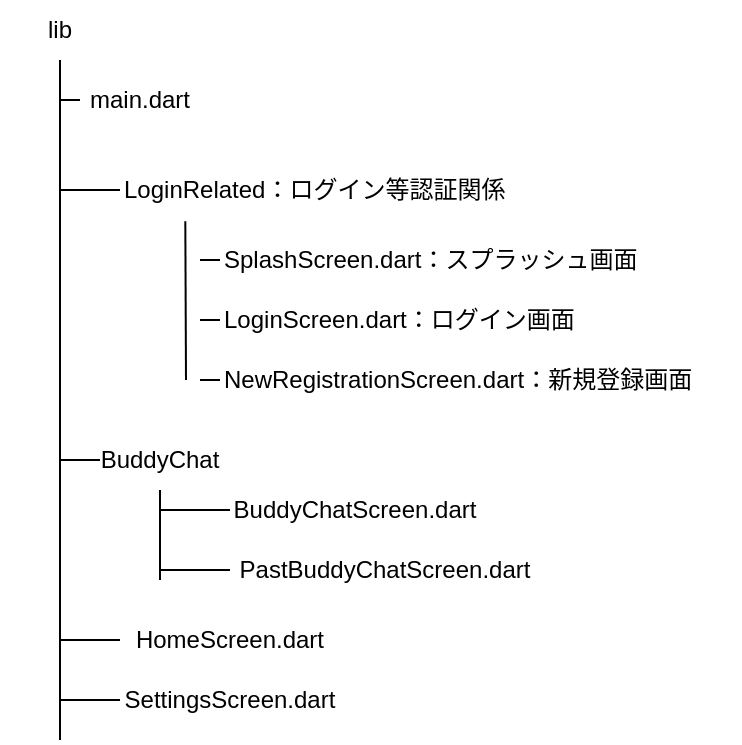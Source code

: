<mxfile>
    <diagram id="9ucJxSqqLEflozJvduEJ" name="フォルダ・ファイル構造">
        <mxGraphModel dx="323" dy="427" grid="1" gridSize="10" guides="1" tooltips="1" connect="1" arrows="1" fold="1" page="1" pageScale="1" pageWidth="827" pageHeight="1169" math="0" shadow="0">
            <root>
                <mxCell id="0"/>
                <mxCell id="1" parent="0"/>
                <mxCell id="13" value="lib" style="text;html=1;align=center;verticalAlign=middle;whiteSpace=wrap;rounded=0;" vertex="1" parent="1">
                    <mxGeometry x="30" y="50" width="60" height="30" as="geometry"/>
                </mxCell>
                <mxCell id="14" value="" style="endArrow=none;html=1;entryX=0.5;entryY=1;entryDx=0;entryDy=0;" edge="1" parent="1" target="13">
                    <mxGeometry width="50" height="50" relative="1" as="geometry">
                        <mxPoint x="60" y="420" as="sourcePoint"/>
                        <mxPoint x="100" y="90" as="targetPoint"/>
                    </mxGeometry>
                </mxCell>
                <mxCell id="15" value="LoginRelated：ログイン等認証関係" style="text;html=1;align=left;verticalAlign=middle;whiteSpace=wrap;rounded=0;" vertex="1" parent="1">
                    <mxGeometry x="90" y="130" width="230" height="30" as="geometry"/>
                </mxCell>
                <mxCell id="17" value="" style="endArrow=none;html=1;entryX=0;entryY=0.5;entryDx=0;entryDy=0;" edge="1" parent="1" target="15">
                    <mxGeometry width="50" height="50" relative="1" as="geometry">
                        <mxPoint x="60" y="145" as="sourcePoint"/>
                        <mxPoint x="110" y="60" as="targetPoint"/>
                    </mxGeometry>
                </mxCell>
                <mxCell id="19" value="" style="endArrow=none;html=1;entryX=0.142;entryY=1.022;entryDx=0;entryDy=0;entryPerimeter=0;" edge="1" parent="1" target="15">
                    <mxGeometry width="50" height="50" relative="1" as="geometry">
                        <mxPoint x="123" y="240" as="sourcePoint"/>
                        <mxPoint x="440" y="150" as="targetPoint"/>
                    </mxGeometry>
                </mxCell>
                <mxCell id="20" value="" style="endArrow=none;html=1;" edge="1" parent="1" target="21">
                    <mxGeometry width="50" height="50" relative="1" as="geometry">
                        <mxPoint x="130" y="180" as="sourcePoint"/>
                        <mxPoint x="170" y="180" as="targetPoint"/>
                    </mxGeometry>
                </mxCell>
                <mxCell id="21" value="SplashScreen.dart：スプラッシュ画面" style="text;html=1;align=left;verticalAlign=middle;whiteSpace=wrap;rounded=0;" vertex="1" parent="1">
                    <mxGeometry x="140" y="165" width="220" height="30" as="geometry"/>
                </mxCell>
                <mxCell id="22" value="" style="endArrow=none;html=1;" edge="1" parent="1" target="23">
                    <mxGeometry width="50" height="50" relative="1" as="geometry">
                        <mxPoint x="60" y="100" as="sourcePoint"/>
                        <mxPoint x="100" y="100" as="targetPoint"/>
                    </mxGeometry>
                </mxCell>
                <mxCell id="23" value="main.dart" style="text;html=1;align=center;verticalAlign=middle;whiteSpace=wrap;rounded=0;" vertex="1" parent="1">
                    <mxGeometry x="70" y="85" width="60" height="30" as="geometry"/>
                </mxCell>
                <mxCell id="24" value="" style="endArrow=none;html=1;" edge="1" parent="1" target="25">
                    <mxGeometry width="50" height="50" relative="1" as="geometry">
                        <mxPoint x="130" y="210" as="sourcePoint"/>
                        <mxPoint x="140" y="210" as="targetPoint"/>
                    </mxGeometry>
                </mxCell>
                <mxCell id="25" value="LoginScreen.dart：ログイン画面" style="text;html=1;align=left;verticalAlign=middle;whiteSpace=wrap;rounded=0;" vertex="1" parent="1">
                    <mxGeometry x="140" y="195" width="210" height="30" as="geometry"/>
                </mxCell>
                <mxCell id="26" value="" style="endArrow=none;html=1;" edge="1" parent="1" target="27">
                    <mxGeometry width="50" height="50" relative="1" as="geometry">
                        <mxPoint x="130" y="240" as="sourcePoint"/>
                        <mxPoint x="150" y="240" as="targetPoint"/>
                    </mxGeometry>
                </mxCell>
                <mxCell id="27" value="NewRegistrationScreen.dart：新規登録画面" style="text;html=1;align=left;verticalAlign=middle;whiteSpace=wrap;rounded=0;" vertex="1" parent="1">
                    <mxGeometry x="140" y="225" width="260" height="30" as="geometry"/>
                </mxCell>
                <mxCell id="28" value="" style="endArrow=none;html=1;" edge="1" parent="1" target="29">
                    <mxGeometry width="50" height="50" relative="1" as="geometry">
                        <mxPoint x="60" y="280" as="sourcePoint"/>
                        <mxPoint x="90" y="280" as="targetPoint"/>
                    </mxGeometry>
                </mxCell>
                <mxCell id="29" value="BuddyChat" style="text;html=1;align=center;verticalAlign=middle;whiteSpace=wrap;rounded=0;" vertex="1" parent="1">
                    <mxGeometry x="80" y="265" width="60" height="30" as="geometry"/>
                </mxCell>
                <mxCell id="30" value="" style="endArrow=none;html=1;entryX=0.5;entryY=1;entryDx=0;entryDy=0;" edge="1" parent="1" target="29">
                    <mxGeometry width="50" height="50" relative="1" as="geometry">
                        <mxPoint x="110" y="340" as="sourcePoint"/>
                        <mxPoint x="450" y="110" as="targetPoint"/>
                    </mxGeometry>
                </mxCell>
                <mxCell id="32" value="SettingsScreen.dart" style="text;html=1;align=center;verticalAlign=middle;whiteSpace=wrap;rounded=0;" vertex="1" parent="1">
                    <mxGeometry x="90" y="385" width="110" height="30" as="geometry"/>
                </mxCell>
                <mxCell id="34" value="BuddyChatScreen.dart" style="text;html=1;align=center;verticalAlign=middle;whiteSpace=wrap;rounded=0;" vertex="1" parent="1">
                    <mxGeometry x="145" y="290" width="125" height="30" as="geometry"/>
                </mxCell>
                <mxCell id="35" value="" style="endArrow=none;html=1;" edge="1" parent="1" target="36">
                    <mxGeometry width="50" height="50" relative="1" as="geometry">
                        <mxPoint x="110" y="335" as="sourcePoint"/>
                        <mxPoint x="140" y="370" as="targetPoint"/>
                    </mxGeometry>
                </mxCell>
                <mxCell id="36" value="PastBuddyChatScreen.dart" style="text;html=1;align=center;verticalAlign=middle;whiteSpace=wrap;rounded=0;" vertex="1" parent="1">
                    <mxGeometry x="145" y="320" width="155" height="30" as="geometry"/>
                </mxCell>
                <mxCell id="37" value="" style="endArrow=none;html=1;entryX=0;entryY=0.5;entryDx=0;entryDy=0;" edge="1" parent="1" target="34">
                    <mxGeometry width="50" height="50" relative="1" as="geometry">
                        <mxPoint x="110" y="305" as="sourcePoint"/>
                        <mxPoint x="450" y="200" as="targetPoint"/>
                    </mxGeometry>
                </mxCell>
                <mxCell id="38" value="" style="endArrow=none;html=1;" edge="1" parent="1" target="39">
                    <mxGeometry width="50" height="50" relative="1" as="geometry">
                        <mxPoint x="60" y="370" as="sourcePoint"/>
                        <mxPoint x="110" y="370" as="targetPoint"/>
                    </mxGeometry>
                </mxCell>
                <mxCell id="39" value="HomeScreen.dart" style="text;html=1;align=center;verticalAlign=middle;whiteSpace=wrap;rounded=0;" vertex="1" parent="1">
                    <mxGeometry x="90" y="355" width="110" height="30" as="geometry"/>
                </mxCell>
                <mxCell id="40" value="" style="endArrow=none;html=1;entryX=0;entryY=0.5;entryDx=0;entryDy=0;" edge="1" parent="1" target="32">
                    <mxGeometry width="50" height="50" relative="1" as="geometry">
                        <mxPoint x="60" y="400" as="sourcePoint"/>
                        <mxPoint x="450" y="200" as="targetPoint"/>
                    </mxGeometry>
                </mxCell>
            </root>
        </mxGraphModel>
    </diagram>
    <diagram id="aRfhFLT_BcshqjKr9_iO" name="データフロー図">
        <mxGraphModel dx="816" dy="427" grid="1" gridSize="10" guides="1" tooltips="1" connect="1" arrows="1" fold="1" page="1" pageScale="1" pageWidth="827" pageHeight="1169" math="0" shadow="0">
            <root>
                <mxCell id="0"/>
                <mxCell id="1" parent="0"/>
                <mxCell id="pfKSe6MhSHscrfDLDIdz-1" value="TaskTableScreen.dartデータフロー図" style="text;html=1;strokeColor=none;fillColor=none;align=center;verticalAlign=middle;whiteSpace=wrap;rounded=0;" parent="1" vertex="1">
                    <mxGeometry x="10" y="20" width="220" height="30" as="geometry"/>
                </mxCell>
                <mxCell id="pfKSe6MhSHscrfDLDIdz-8" style="edgeStyle=none;html=1;exitX=1;exitY=0.5;exitDx=0;exitDy=0;entryX=0;entryY=0.5;entryDx=0;entryDy=0;" parent="1" source="pfKSe6MhSHscrfDLDIdz-2" target="pfKSe6MhSHscrfDLDIdz-3" edge="1">
                    <mxGeometry relative="1" as="geometry"/>
                </mxCell>
                <mxCell id="pfKSe6MhSHscrfDLDIdz-2" value="Result.dart&lt;br&gt;adviceText" style="rounded=0;whiteSpace=wrap;html=1;" parent="1" vertex="1">
                    <mxGeometry x="30" y="80" width="120" height="60" as="geometry"/>
                </mxCell>
                <mxCell id="pfKSe6MhSHscrfDLDIdz-10" style="edgeStyle=none;html=1;exitX=0.5;exitY=1;exitDx=0;exitDy=0;entryX=0.5;entryY=0;entryDx=0;entryDy=0;" parent="1" source="pfKSe6MhSHscrfDLDIdz-3" target="pfKSe6MhSHscrfDLDIdz-9" edge="1">
                    <mxGeometry relative="1" as="geometry"/>
                </mxCell>
                <mxCell id="pfKSe6MhSHscrfDLDIdz-3" value="TaskTable...dart&lt;br&gt;(wigitStateful)advice" style="rounded=0;whiteSpace=wrap;html=1;" parent="1" vertex="1">
                    <mxGeometry x="190" y="80" width="120" height="60" as="geometry"/>
                </mxCell>
                <mxCell id="pfKSe6MhSHscrfDLDIdz-12" style="edgeStyle=none;html=1;exitX=1;exitY=0.5;exitDx=0;exitDy=0;entryX=0.16;entryY=0.55;entryDx=0;entryDy=0;entryPerimeter=0;" parent="1" source="pfKSe6MhSHscrfDLDIdz-9" target="pfKSe6MhSHscrfDLDIdz-11" edge="1">
                    <mxGeometry relative="1" as="geometry"/>
                </mxCell>
                <mxCell id="pfKSe6MhSHscrfDLDIdz-9" value="callClaudeプロンプトwigit.advice" style="rounded=0;whiteSpace=wrap;html=1;" parent="1" vertex="1">
                    <mxGeometry x="190" y="160" width="120" height="60" as="geometry"/>
                </mxCell>
                <mxCell id="pfKSe6MhSHscrfDLDIdz-17" style="edgeStyle=none;html=1;exitX=0.13;exitY=0.77;exitDx=0;exitDy=0;exitPerimeter=0;entryX=0.5;entryY=0;entryDx=0;entryDy=0;fontSize=12;" parent="1" source="pfKSe6MhSHscrfDLDIdz-11" target="pfKSe6MhSHscrfDLDIdz-13" edge="1">
                    <mxGeometry relative="1" as="geometry"/>
                </mxCell>
                <mxCell id="pfKSe6MhSHscrfDLDIdz-11" value="ClaudeAPI" style="ellipse;shape=cloud;whiteSpace=wrap;html=1;" parent="1" vertex="1">
                    <mxGeometry x="340" y="150" width="120" height="80" as="geometry"/>
                </mxCell>
                <mxCell id="pfKSe6MhSHscrfDLDIdz-22" style="edgeStyle=none;html=1;exitX=0.5;exitY=1;exitDx=0;exitDy=0;entryX=0.5;entryY=0;entryDx=0;entryDy=0;fontSize=12;" parent="1" source="pfKSe6MhSHscrfDLDIdz-13" target="pfKSe6MhSHscrfDLDIdz-21" edge="1">
                    <mxGeometry relative="1" as="geometry"/>
                </mxCell>
                <mxCell id="pfKSe6MhSHscrfDLDIdz-13" value="callClaude&lt;br&gt;tasks[]" style="rounded=0;whiteSpace=wrap;html=1;" parent="1" vertex="1">
                    <mxGeometry x="190" y="240" width="120" height="60" as="geometry"/>
                </mxCell>
                <mxCell id="pfKSe6MhSHscrfDLDIdz-19" style="edgeStyle=none;html=1;exitX=0;exitY=0.5;exitDx=0;exitDy=0;fontSize=12;" parent="1" source="pfKSe6MhSHscrfDLDIdz-18" target="pfKSe6MhSHscrfDLDIdz-13" edge="1">
                    <mxGeometry relative="1" as="geometry"/>
                </mxCell>
                <mxCell id="pfKSe6MhSHscrfDLDIdz-18" value="extractTasks(rawText)" style="shape=process;whiteSpace=wrap;html=1;backgroundOutline=1;fontSize=12;" parent="1" vertex="1">
                    <mxGeometry x="350" y="240" width="120" height="60" as="geometry"/>
                </mxCell>
                <mxCell id="pfKSe6MhSHscrfDLDIdz-20" value="タスク表抽出関数" style="text;html=1;strokeColor=none;fillColor=none;align=center;verticalAlign=middle;whiteSpace=wrap;rounded=0;fontSize=12;" parent="1" vertex="1">
                    <mxGeometry x="480" y="240" width="100" height="30" as="geometry"/>
                </mxCell>
                <mxCell id="pfKSe6MhSHscrfDLDIdz-21" value="Build&lt;br&gt;ListView,Card" style="rounded=0;whiteSpace=wrap;html=1;fontSize=12;" parent="1" vertex="1">
                    <mxGeometry x="190" y="330" width="120" height="60" as="geometry"/>
                </mxCell>
                <mxCell id="pfKSe6MhSHscrfDLDIdz-23" value="ProcessDiagramScreen.dartデータフロー図" style="text;html=1;strokeColor=none;fillColor=none;align=center;verticalAlign=middle;whiteSpace=wrap;rounded=0;fontSize=12;" parent="1" vertex="1">
                    <mxGeometry x="10" y="640" width="250" height="30" as="geometry"/>
                </mxCell>
                <mxCell id="pfKSe6MhSHscrfDLDIdz-26" style="edgeStyle=none;html=1;exitX=1;exitY=0.5;exitDx=0;exitDy=0;entryX=0;entryY=0.5;entryDx=0;entryDy=0;fontSize=12;" parent="1" source="pfKSe6MhSHscrfDLDIdz-24" target="pfKSe6MhSHscrfDLDIdz-25" edge="1">
                    <mxGeometry relative="1" as="geometry"/>
                </mxCell>
                <mxCell id="pfKSe6MhSHscrfDLDIdz-24" value="Result.dart&lt;br&gt;adviceText" style="rounded=0;whiteSpace=wrap;html=1;" parent="1" vertex="1">
                    <mxGeometry x="20" y="700" width="120" height="60" as="geometry"/>
                </mxCell>
                <mxCell id="pfKSe6MhSHscrfDLDIdz-25" value="ProcessDiagram…dart&lt;br&gt;wigit.advice&lt;br&gt;questionsAndChoices" style="rounded=0;whiteSpace=wrap;html=1;fontSize=12;" parent="1" vertex="1">
                    <mxGeometry x="190" y="700" width="130" height="60" as="geometry"/>
                </mxCell>
                <mxCell id="pfKSe6MhSHscrfDLDIdz-28" style="edgeStyle=none;html=1;exitX=0;exitY=0.5;exitDx=0;exitDy=0;entryX=1;entryY=0.5;entryDx=0;entryDy=0;fontSize=12;" parent="1" source="pfKSe6MhSHscrfDLDIdz-27" target="pfKSe6MhSHscrfDLDIdz-25" edge="1">
                    <mxGeometry relative="1" as="geometry"/>
                </mxCell>
                <mxCell id="pfKSe6MhSHscrfDLDIdz-27" value="Hive.dart" style="rounded=0;whiteSpace=wrap;html=1;fontSize=12;" parent="1" vertex="1">
                    <mxGeometry x="370" y="700" width="120" height="60" as="geometry"/>
                </mxCell>
                <mxCell id="pfKSe6MhSHscrfDLDIdz-29" value="q...AndC...から質問と選択を分けて？構造図として表示する" style="text;html=1;strokeColor=none;fillColor=none;align=center;verticalAlign=middle;whiteSpace=wrap;rounded=0;fontSize=12;" parent="1" vertex="1">
                    <mxGeometry x="270" y="660" width="230" height="30" as="geometry"/>
                </mxCell>
            </root>
        </mxGraphModel>
    </diagram>
</mxfile>